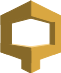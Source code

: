 <?xml version="1.0" encoding="UTF-8"?>
<dia:diagram xmlns:dia="http://www.lysator.liu.se/~alla/dia/">
  <dia:layer name="Fondo" visible="true" active="true">
    <dia:group>
      <dia:group>
        <dia:object type="Standard - Polygon" version="0" id="O0">
          <dia:attribute name="obj_pos">
            <dia:point val="2.258,1.493"/>
          </dia:attribute>
          <dia:attribute name="obj_bb">
            <dia:rectangle val="2.258,1.419;3.689,1.809"/>
          </dia:attribute>
          <dia:attribute name="poly_points">
            <dia:point val="2.258,1.493"/>
            <dia:point val="2.503,1.419"/>
            <dia:point val="3.689,1.775"/>
            <dia:point val="3.466,1.809"/>
          </dia:attribute>
          <dia:attribute name="line_color">
            <dia:color val="#876929"/>
          </dia:attribute>
          <dia:attribute name="line_width">
            <dia:real val="0"/>
          </dia:attribute>
          <dia:attribute name="inner_color">
            <dia:color val="#876929"/>
          </dia:attribute>
          <dia:attribute name="show_background">
            <dia:boolean val="true"/>
          </dia:attribute>
        </dia:object>
        <dia:object type="Standard - Polygon" version="0" id="O1">
          <dia:attribute name="obj_pos">
            <dia:point val="2.742,1.493"/>
          </dia:attribute>
          <dia:attribute name="obj_bb">
            <dia:rectangle val="1.311,1.419;2.742,1.809"/>
          </dia:attribute>
          <dia:attribute name="poly_points">
            <dia:point val="2.742,1.493"/>
            <dia:point val="2.497,1.419"/>
            <dia:point val="1.311,1.775"/>
            <dia:point val="1.534,1.809"/>
          </dia:attribute>
          <dia:attribute name="line_color">
            <dia:color val="#876929"/>
          </dia:attribute>
          <dia:attribute name="line_width">
            <dia:real val="0"/>
          </dia:attribute>
          <dia:attribute name="inner_color">
            <dia:color val="#876929"/>
          </dia:attribute>
          <dia:attribute name="show_background">
            <dia:boolean val="true"/>
          </dia:attribute>
        </dia:object>
        <dia:object type="Standard - Polygon" version="0" id="O2">
          <dia:attribute name="obj_pos">
            <dia:point val="2.5,3.056"/>
          </dia:attribute>
          <dia:attribute name="obj_bb">
            <dia:rectangle val="2.255,2.853;3.689,3.056"/>
          </dia:attribute>
          <dia:attribute name="poly_points">
            <dia:point val="2.5,3.056"/>
            <dia:point val="2.255,3.018"/>
            <dia:point val="3.466,2.853"/>
            <dia:point val="3.689,2.87"/>
          </dia:attribute>
          <dia:attribute name="line_color">
            <dia:color val="#fad791"/>
          </dia:attribute>
          <dia:attribute name="line_width">
            <dia:real val="0"/>
          </dia:attribute>
          <dia:attribute name="inner_color">
            <dia:color val="#fad791"/>
          </dia:attribute>
          <dia:attribute name="show_background">
            <dia:boolean val="true"/>
          </dia:attribute>
        </dia:object>
        <dia:object type="Standard - Polygon" version="0" id="O3">
          <dia:attribute name="obj_pos">
            <dia:point val="2.5,3.056"/>
          </dia:attribute>
          <dia:attribute name="obj_bb">
            <dia:rectangle val="1.311,2.853;2.745,3.056"/>
          </dia:attribute>
          <dia:attribute name="poly_points">
            <dia:point val="2.5,3.056"/>
            <dia:point val="2.745,3.018"/>
            <dia:point val="1.534,2.853"/>
            <dia:point val="1.311,2.87"/>
          </dia:attribute>
          <dia:attribute name="line_color">
            <dia:color val="#fad791"/>
          </dia:attribute>
          <dia:attribute name="line_width">
            <dia:real val="0"/>
          </dia:attribute>
          <dia:attribute name="inner_color">
            <dia:color val="#fad791"/>
          </dia:attribute>
          <dia:attribute name="show_background">
            <dia:boolean val="true"/>
          </dia:attribute>
        </dia:object>
        <dia:object type="Standard - Polygon" version="0" id="O4">
          <dia:attribute name="obj_pos">
            <dia:point val="3.988,1.865"/>
          </dia:attribute>
          <dia:attribute name="obj_bb">
            <dia:rectangle val="2.5,0.7;3.988,1.865"/>
          </dia:attribute>
          <dia:attribute name="poly_points">
            <dia:point val="3.988,1.865"/>
            <dia:point val="2.5,1.418"/>
            <dia:point val="2.5,0.7"/>
            <dia:point val="3.988,1.444"/>
          </dia:attribute>
          <dia:attribute name="line_color">
            <dia:color val="#d9a741"/>
          </dia:attribute>
          <dia:attribute name="line_width">
            <dia:real val="0"/>
          </dia:attribute>
          <dia:attribute name="inner_color">
            <dia:color val="#d9a741"/>
          </dia:attribute>
          <dia:attribute name="show_background">
            <dia:boolean val="true"/>
          </dia:attribute>
        </dia:object>
        <dia:object type="Standard - Polygon" version="0" id="O5">
          <dia:attribute name="obj_pos">
            <dia:point val="3.988,3.244"/>
          </dia:attribute>
          <dia:attribute name="obj_bb">
            <dia:rectangle val="2.5,2.824;3.988,3.774"/>
          </dia:attribute>
          <dia:attribute name="poly_points">
            <dia:point val="3.988,3.244"/>
            <dia:point val="2.5,3.774"/>
            <dia:point val="2.5,3.056"/>
            <dia:point val="3.988,2.824"/>
          </dia:attribute>
          <dia:attribute name="line_color">
            <dia:color val="#d9a741"/>
          </dia:attribute>
          <dia:attribute name="line_width">
            <dia:real val="0"/>
          </dia:attribute>
          <dia:attribute name="inner_color">
            <dia:color val="#d9a741"/>
          </dia:attribute>
          <dia:attribute name="show_background">
            <dia:boolean val="true"/>
          </dia:attribute>
        </dia:object>
        <dia:object type="Standard - Polygon" version="0" id="O6">
          <dia:attribute name="obj_pos">
            <dia:point val="3.689,1.301"/>
          </dia:attribute>
          <dia:attribute name="obj_bb">
            <dia:rectangle val="3.689,1.301;3.988,3.351"/>
          </dia:attribute>
          <dia:attribute name="poly_points">
            <dia:point val="3.689,1.301"/>
            <dia:point val="3.988,1.45"/>
            <dia:point val="3.988,3.244"/>
            <dia:point val="3.689,3.351"/>
          </dia:attribute>
          <dia:attribute name="line_color">
            <dia:color val="#d9a741"/>
          </dia:attribute>
          <dia:attribute name="line_width">
            <dia:real val="0"/>
          </dia:attribute>
          <dia:attribute name="inner_color">
            <dia:color val="#d9a741"/>
          </dia:attribute>
          <dia:attribute name="show_background">
            <dia:boolean val="true"/>
          </dia:attribute>
        </dia:object>
        <dia:object type="Standard - Polygon" version="0" id="O7">
          <dia:attribute name="obj_pos">
            <dia:point val="2.945,3.125"/>
          </dia:attribute>
          <dia:attribute name="obj_bb">
            <dia:rectangle val="2.499,3.125;2.945,4.3"/>
          </dia:attribute>
          <dia:attribute name="poly_points">
            <dia:point val="2.945,3.125"/>
            <dia:point val="2.499,3.214"/>
            <dia:point val="2.499,4.3"/>
            <dia:point val="2.945,4.076"/>
          </dia:attribute>
          <dia:attribute name="line_color">
            <dia:color val="#d9a741"/>
          </dia:attribute>
          <dia:attribute name="line_width">
            <dia:real val="0"/>
          </dia:attribute>
          <dia:attribute name="inner_color">
            <dia:color val="#d9a741"/>
          </dia:attribute>
          <dia:attribute name="show_background">
            <dia:boolean val="true"/>
          </dia:attribute>
        </dia:object>
        <dia:object type="Standard - Polygon" version="0" id="O8">
          <dia:attribute name="obj_pos">
            <dia:point val="3.466,1.809"/>
          </dia:attribute>
          <dia:attribute name="obj_bb">
            <dia:rectangle val="3.466,1.775;3.689,2.87"/>
          </dia:attribute>
          <dia:attribute name="poly_points">
            <dia:point val="3.466,1.809"/>
            <dia:point val="3.689,1.775"/>
            <dia:point val="3.689,2.87"/>
            <dia:point val="3.466,2.853"/>
          </dia:attribute>
          <dia:attribute name="line_color">
            <dia:color val="#876929"/>
          </dia:attribute>
          <dia:attribute name="line_width">
            <dia:real val="0"/>
          </dia:attribute>
          <dia:attribute name="inner_color">
            <dia:color val="#876929"/>
          </dia:attribute>
          <dia:attribute name="show_background">
            <dia:boolean val="true"/>
          </dia:attribute>
        </dia:object>
        <dia:object type="Standard - Polygon" version="0" id="O9">
          <dia:attribute name="obj_pos">
            <dia:point val="1.012,1.865"/>
          </dia:attribute>
          <dia:attribute name="obj_bb">
            <dia:rectangle val="1.012,0.7;2.5,1.865"/>
          </dia:attribute>
          <dia:attribute name="poly_points">
            <dia:point val="1.012,1.865"/>
            <dia:point val="2.5,1.418"/>
            <dia:point val="2.5,0.7"/>
            <dia:point val="1.012,1.444"/>
          </dia:attribute>
          <dia:attribute name="line_color">
            <dia:color val="#876929"/>
          </dia:attribute>
          <dia:attribute name="line_width">
            <dia:real val="0"/>
          </dia:attribute>
          <dia:attribute name="inner_color">
            <dia:color val="#876929"/>
          </dia:attribute>
          <dia:attribute name="show_background">
            <dia:boolean val="true"/>
          </dia:attribute>
        </dia:object>
        <dia:object type="Standard - Polygon" version="0" id="O10">
          <dia:attribute name="obj_pos">
            <dia:point val="1.012,3.244"/>
          </dia:attribute>
          <dia:attribute name="obj_bb">
            <dia:rectangle val="1.012,2.824;2.5,3.774"/>
          </dia:attribute>
          <dia:attribute name="poly_points">
            <dia:point val="1.012,3.244"/>
            <dia:point val="2.5,3.774"/>
            <dia:point val="2.5,3.056"/>
            <dia:point val="1.012,2.824"/>
          </dia:attribute>
          <dia:attribute name="line_color">
            <dia:color val="#876929"/>
          </dia:attribute>
          <dia:attribute name="line_width">
            <dia:real val="0"/>
          </dia:attribute>
          <dia:attribute name="inner_color">
            <dia:color val="#876929"/>
          </dia:attribute>
          <dia:attribute name="show_background">
            <dia:boolean val="true"/>
          </dia:attribute>
        </dia:object>
        <dia:object type="Standard - Polygon" version="0" id="O11">
          <dia:attribute name="obj_pos">
            <dia:point val="1.311,1.301"/>
          </dia:attribute>
          <dia:attribute name="obj_bb">
            <dia:rectangle val="1.012,1.301;1.311,3.351"/>
          </dia:attribute>
          <dia:attribute name="poly_points">
            <dia:point val="1.311,1.301"/>
            <dia:point val="1.012,1.45"/>
            <dia:point val="1.012,3.244"/>
            <dia:point val="1.311,3.351"/>
          </dia:attribute>
          <dia:attribute name="line_color">
            <dia:color val="#876929"/>
          </dia:attribute>
          <dia:attribute name="line_width">
            <dia:real val="0"/>
          </dia:attribute>
          <dia:attribute name="inner_color">
            <dia:color val="#876929"/>
          </dia:attribute>
          <dia:attribute name="show_background">
            <dia:boolean val="true"/>
          </dia:attribute>
        </dia:object>
        <dia:object type="Standard - Polygon" version="0" id="O12">
          <dia:attribute name="obj_pos">
            <dia:point val="2.055,3.125"/>
          </dia:attribute>
          <dia:attribute name="obj_bb">
            <dia:rectangle val="2.055,3.125;2.501,4.3"/>
          </dia:attribute>
          <dia:attribute name="poly_points">
            <dia:point val="2.055,3.125"/>
            <dia:point val="2.501,3.214"/>
            <dia:point val="2.501,4.3"/>
            <dia:point val="2.055,4.076"/>
          </dia:attribute>
          <dia:attribute name="line_color">
            <dia:color val="#876929"/>
          </dia:attribute>
          <dia:attribute name="line_width">
            <dia:real val="0"/>
          </dia:attribute>
          <dia:attribute name="inner_color">
            <dia:color val="#876929"/>
          </dia:attribute>
          <dia:attribute name="show_background">
            <dia:boolean val="true"/>
          </dia:attribute>
        </dia:object>
        <dia:object type="Standard - Polygon" version="0" id="O13">
          <dia:attribute name="obj_pos">
            <dia:point val="1.534,1.809"/>
          </dia:attribute>
          <dia:attribute name="obj_bb">
            <dia:rectangle val="1.311,1.775;1.534,2.87"/>
          </dia:attribute>
          <dia:attribute name="poly_points">
            <dia:point val="1.534,1.809"/>
            <dia:point val="1.311,1.775"/>
            <dia:point val="1.311,2.87"/>
            <dia:point val="1.534,2.853"/>
          </dia:attribute>
          <dia:attribute name="line_color">
            <dia:color val="#876929"/>
          </dia:attribute>
          <dia:attribute name="line_width">
            <dia:real val="0"/>
          </dia:attribute>
          <dia:attribute name="inner_color">
            <dia:color val="#876929"/>
          </dia:attribute>
          <dia:attribute name="show_background">
            <dia:boolean val="true"/>
          </dia:attribute>
        </dia:object>
      </dia:group>
    </dia:group>
  </dia:layer>
</dia:diagram>
